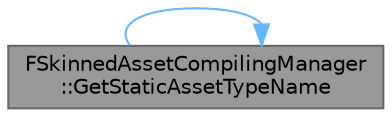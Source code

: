 digraph "FSkinnedAssetCompilingManager::GetStaticAssetTypeName"
{
 // INTERACTIVE_SVG=YES
 // LATEX_PDF_SIZE
  bgcolor="transparent";
  edge [fontname=Helvetica,fontsize=10,labelfontname=Helvetica,labelfontsize=10];
  node [fontname=Helvetica,fontsize=10,shape=box,height=0.2,width=0.4];
  rankdir="RL";
  Node1 [id="Node000001",label="FSkinnedAssetCompilingManager\l::GetStaticAssetTypeName",height=0.2,width=0.4,color="gray40", fillcolor="grey60", style="filled", fontcolor="black",tooltip="Get the name of the asset type this compiler handles."];
  Node1 -> Node1 [id="edge1_Node000001_Node000001",dir="back",color="steelblue1",style="solid",tooltip=" "];
}
